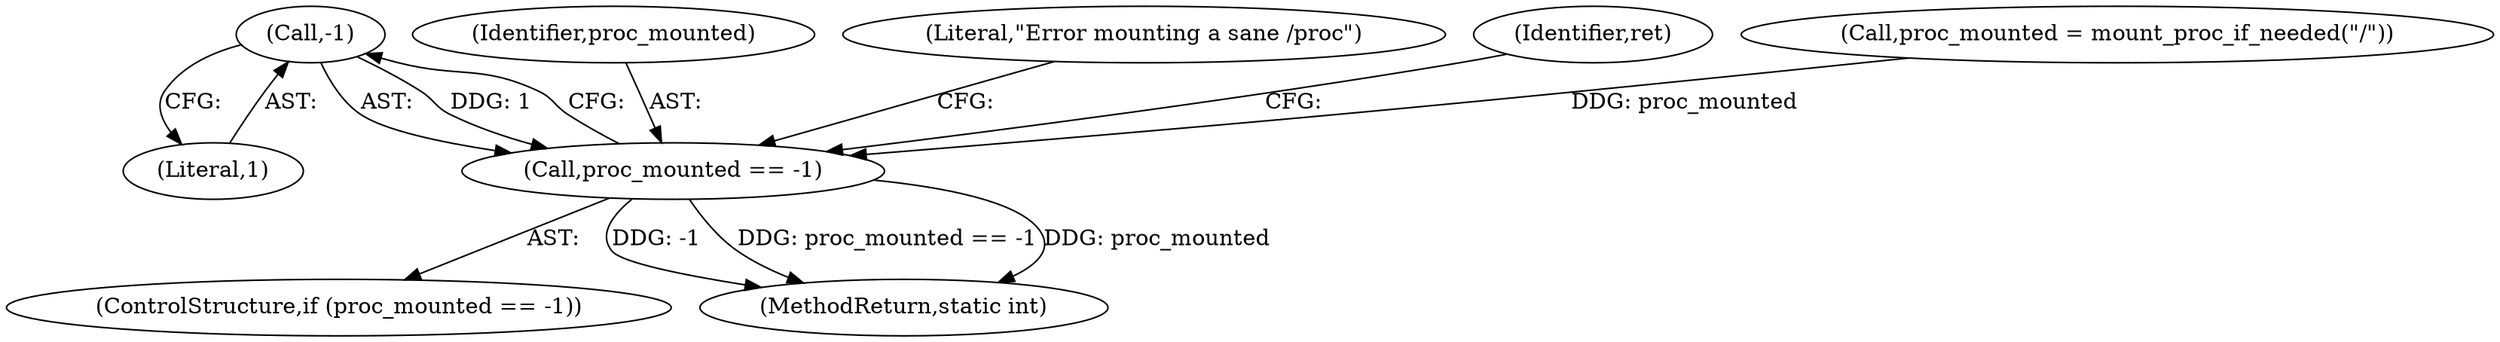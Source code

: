 digraph "1_lxc_5c3fcae78b63ac9dd56e36075903921bd9461f9e@del" {
"1000528" [label="(Call,-1)"];
"1000526" [label="(Call,proc_mounted == -1)"];
"1000525" [label="(ControlStructure,if (proc_mounted == -1))"];
"1000527" [label="(Identifier,proc_mounted)"];
"1000532" [label="(Literal,\"Error mounting a sane /proc\")"];
"1000537" [label="(Identifier,ret)"];
"1000529" [label="(Literal,1)"];
"1000521" [label="(Call,proc_mounted = mount_proc_if_needed(\"/\"))"];
"1000711" [label="(MethodReturn,static int)"];
"1000526" [label="(Call,proc_mounted == -1)"];
"1000528" [label="(Call,-1)"];
"1000528" -> "1000526"  [label="AST: "];
"1000528" -> "1000529"  [label="CFG: "];
"1000529" -> "1000528"  [label="AST: "];
"1000526" -> "1000528"  [label="CFG: "];
"1000528" -> "1000526"  [label="DDG: 1"];
"1000526" -> "1000525"  [label="AST: "];
"1000527" -> "1000526"  [label="AST: "];
"1000532" -> "1000526"  [label="CFG: "];
"1000537" -> "1000526"  [label="CFG: "];
"1000526" -> "1000711"  [label="DDG: -1"];
"1000526" -> "1000711"  [label="DDG: proc_mounted == -1"];
"1000526" -> "1000711"  [label="DDG: proc_mounted"];
"1000521" -> "1000526"  [label="DDG: proc_mounted"];
}
